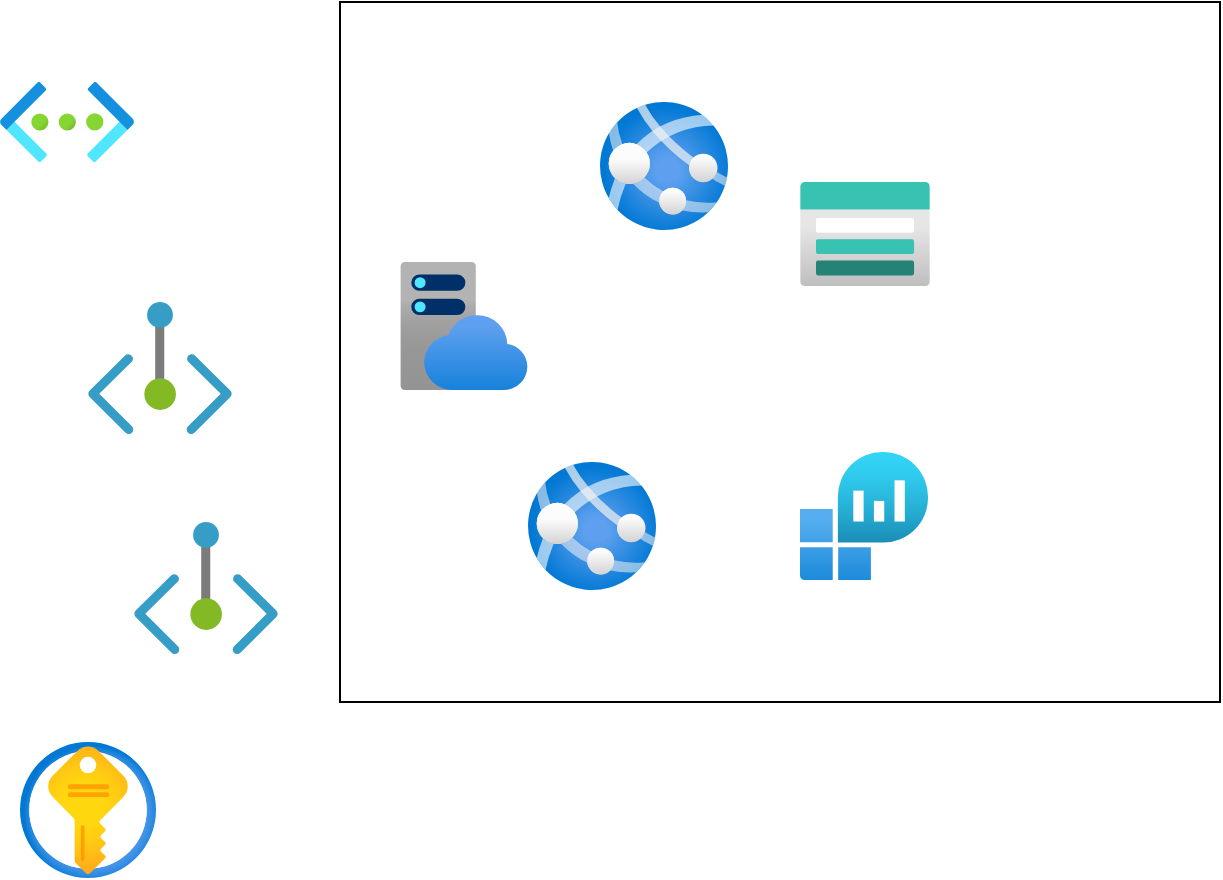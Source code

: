 <mxfile version="24.7.6">
  <diagram name="Page-1" id="XcF9Qb0v1f_GAt9PM-Jb">
    <mxGraphModel dx="1004" dy="1101" grid="1" gridSize="10" guides="1" tooltips="1" connect="1" arrows="1" fold="1" page="1" pageScale="1" pageWidth="1100" pageHeight="850" math="0" shadow="0">
      <root>
        <mxCell id="0" />
        <mxCell id="1" parent="0" />
        <mxCell id="VHt84UT9PNqsOY00lvBK-1" value="&lt;p&gt;&lt;br&gt;&lt;/p&gt;" style="rounded=0;whiteSpace=wrap;html=1;" vertex="1" parent="1">
          <mxGeometry x="640" y="200" width="440" height="350" as="geometry" />
        </mxCell>
        <mxCell id="VHt84UT9PNqsOY00lvBK-2" value="" style="image;aspect=fixed;html=1;points=[];align=center;fontSize=12;image=img/lib/azure2/app_services/App_Service_Plans.svg;" vertex="1" parent="1">
          <mxGeometry x="670" y="330" width="64" height="64" as="geometry" />
        </mxCell>
        <mxCell id="VHt84UT9PNqsOY00lvBK-4" value="" style="image;aspect=fixed;html=1;points=[];align=center;fontSize=12;image=img/lib/azure2/app_services/App_Services.svg;" vertex="1" parent="1">
          <mxGeometry x="770" y="250" width="64" height="64" as="geometry" />
        </mxCell>
        <mxCell id="VHt84UT9PNqsOY00lvBK-5" value="" style="image;aspect=fixed;html=1;points=[];align=center;fontSize=12;image=img/lib/azure2/app_services/App_Services.svg;" vertex="1" parent="1">
          <mxGeometry x="734" y="430" width="64" height="64" as="geometry" />
        </mxCell>
        <mxCell id="VHt84UT9PNqsOY00lvBK-6" value="" style="image;aspect=fixed;html=1;points=[];align=center;fontSize=12;image=img/lib/azure2/analytics/Log_Analytics_Workspaces.svg;" vertex="1" parent="1">
          <mxGeometry x="870" y="425" width="64" height="64" as="geometry" />
        </mxCell>
        <mxCell id="VHt84UT9PNqsOY00lvBK-7" value="" style="image;aspect=fixed;html=1;points=[];align=center;fontSize=12;image=img/lib/azure2/storage/Storage_Accounts.svg;" vertex="1" parent="1">
          <mxGeometry x="870" y="290" width="65" height="52" as="geometry" />
        </mxCell>
        <mxCell id="VHt84UT9PNqsOY00lvBK-8" value="" style="image;aspect=fixed;html=1;points=[];align=center;fontSize=12;image=img/lib/azure2/networking/Virtual_Networks.svg;" vertex="1" parent="1">
          <mxGeometry x="470" y="240" width="67" height="40" as="geometry" />
        </mxCell>
        <mxCell id="VHt84UT9PNqsOY00lvBK-9" value="" style="image;aspect=fixed;html=1;points=[];align=center;fontSize=12;image=img/lib/azure2/networking/Private_Endpoint.svg;" vertex="1" parent="1">
          <mxGeometry x="514" y="350" width="72" height="66" as="geometry" />
        </mxCell>
        <mxCell id="VHt84UT9PNqsOY00lvBK-10" value="" style="image;aspect=fixed;html=1;points=[];align=center;fontSize=12;image=img/lib/azure2/security/Key_Vaults.svg;" vertex="1" parent="1">
          <mxGeometry x="480" y="570" width="68" height="68" as="geometry" />
        </mxCell>
        <mxCell id="VHt84UT9PNqsOY00lvBK-12" value="" style="image;aspect=fixed;html=1;points=[];align=center;fontSize=12;image=img/lib/azure2/networking/Private_Endpoint.svg;" vertex="1" parent="1">
          <mxGeometry x="537" y="460" width="72" height="66" as="geometry" />
        </mxCell>
      </root>
    </mxGraphModel>
  </diagram>
</mxfile>
